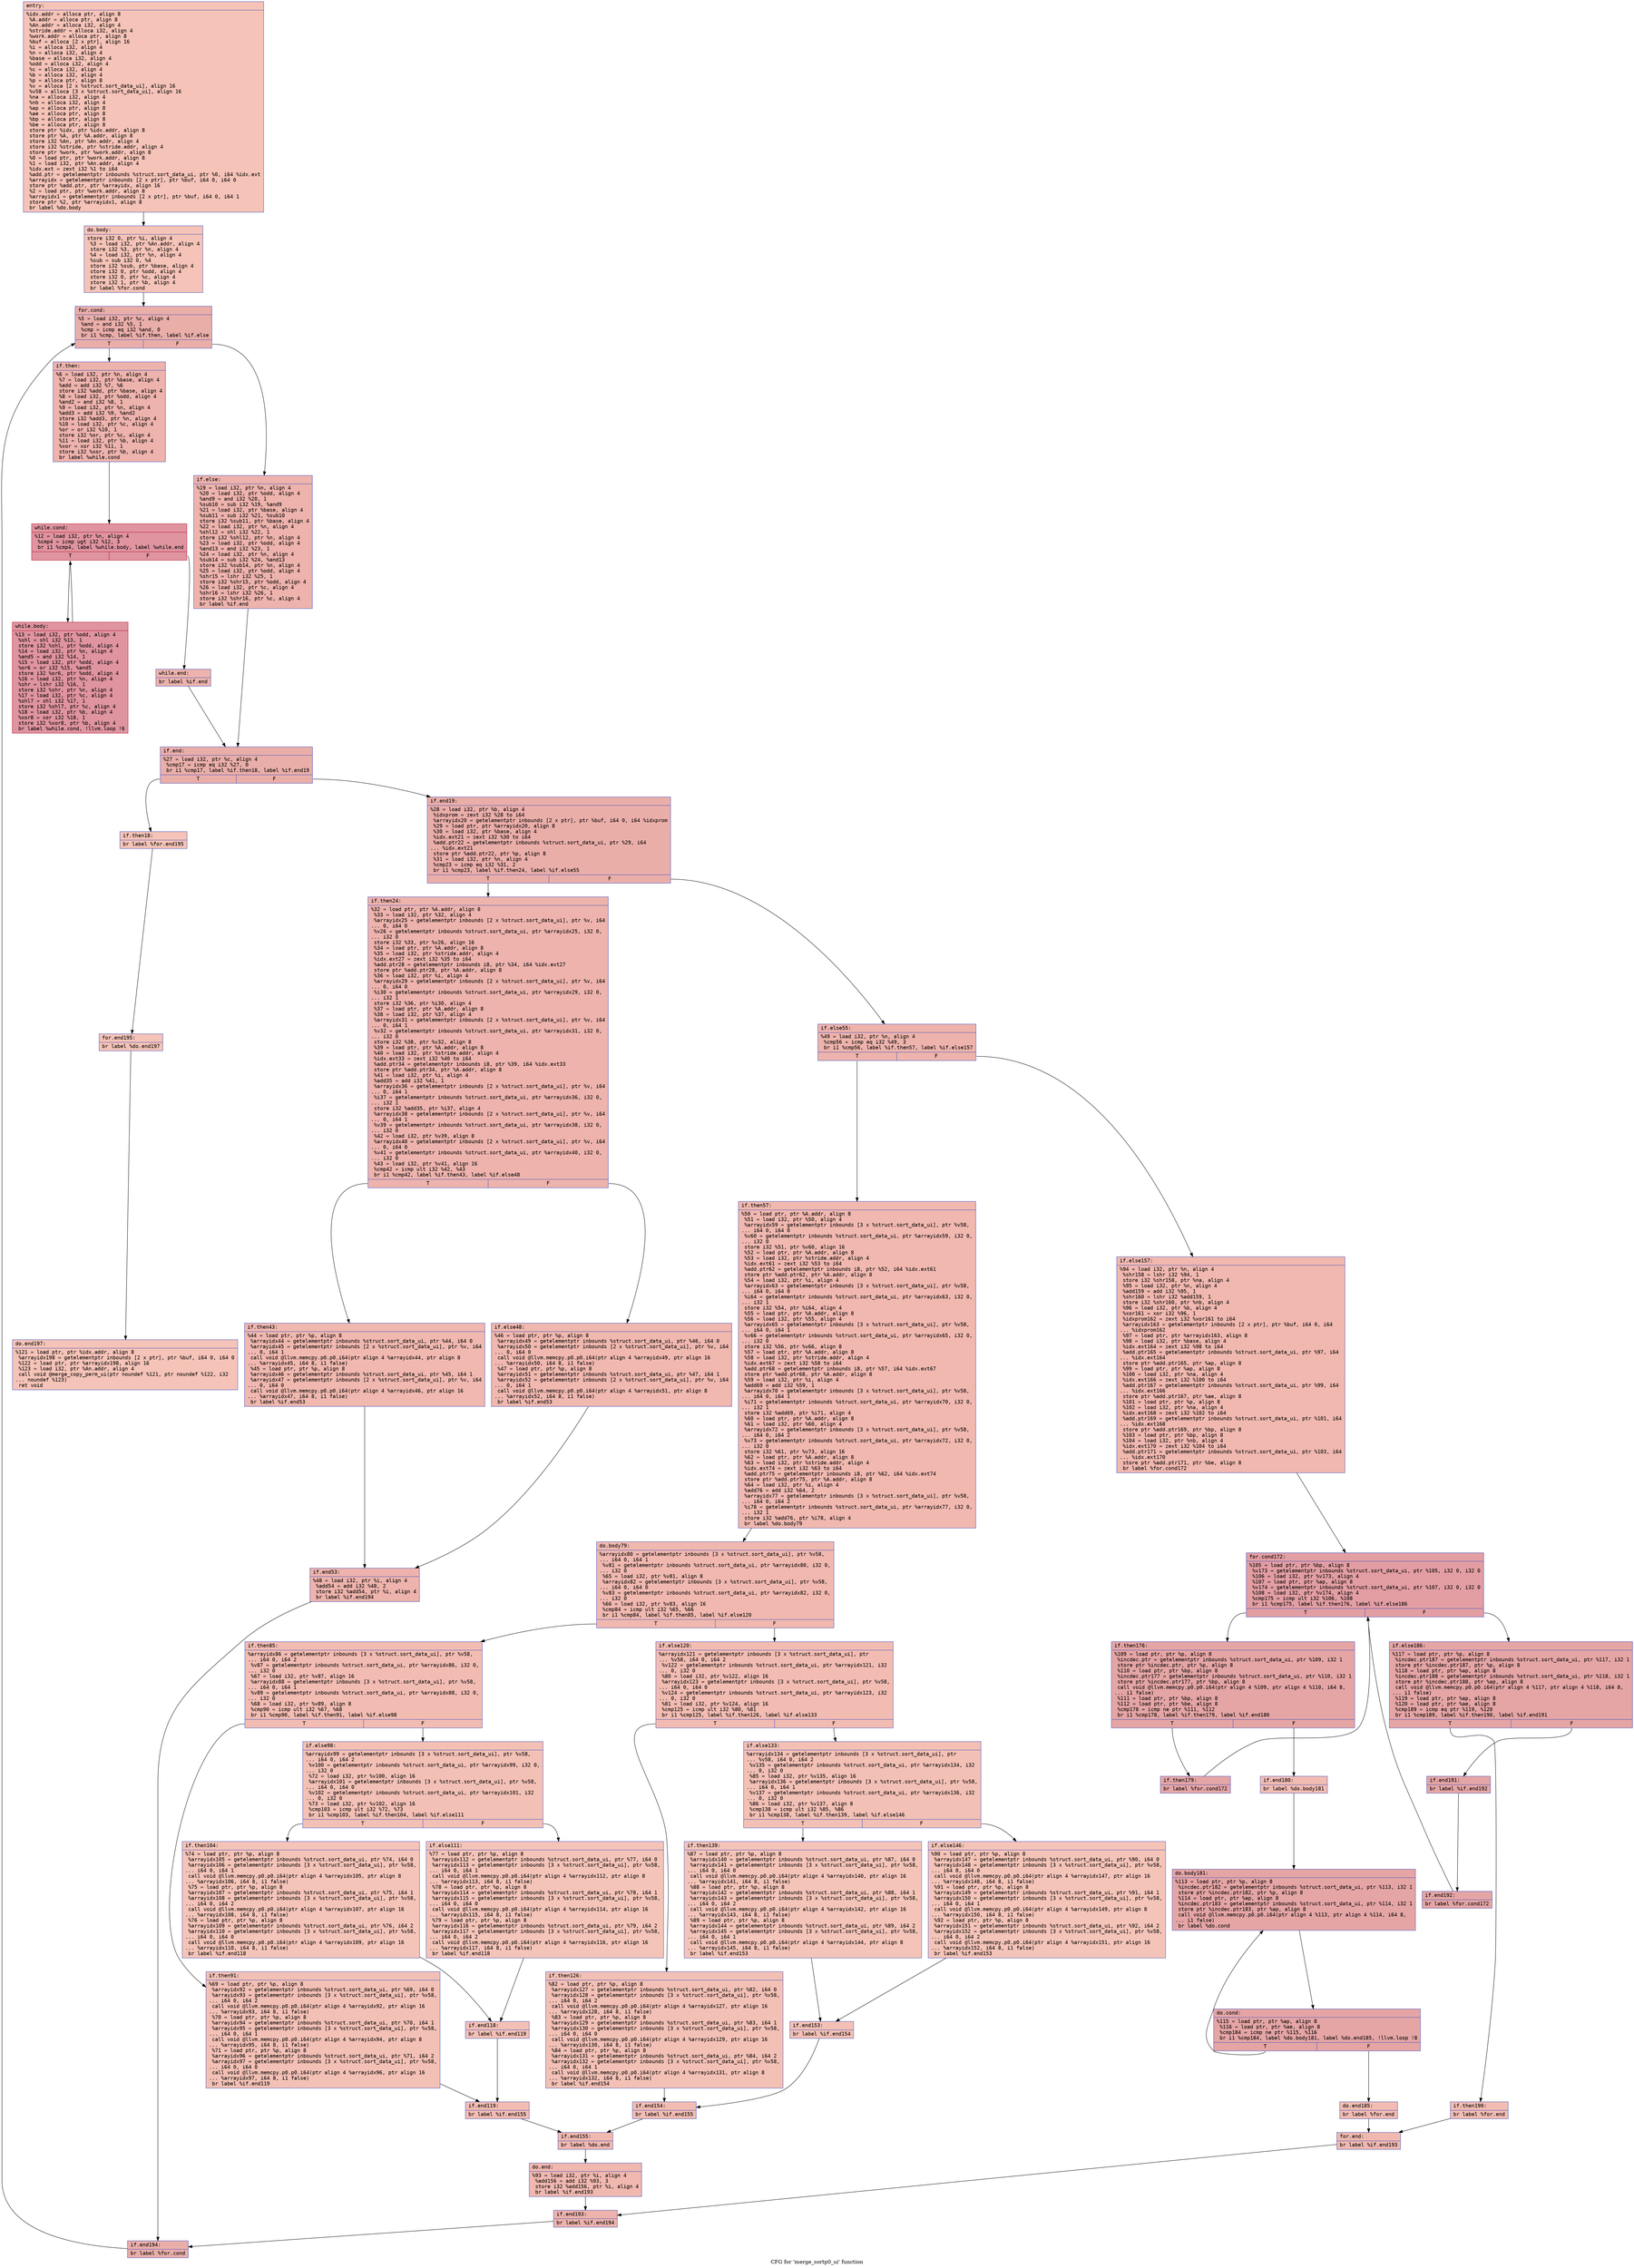 digraph "CFG for 'merge_sortp0_ui' function" {
	label="CFG for 'merge_sortp0_ui' function";

	Node0x5564aadcb180 [shape=record,color="#3d50c3ff", style=filled, fillcolor="#e8765c70" fontname="Courier",label="{entry:\l|  %idx.addr = alloca ptr, align 8\l  %A.addr = alloca ptr, align 8\l  %An.addr = alloca i32, align 4\l  %stride.addr = alloca i32, align 4\l  %work.addr = alloca ptr, align 8\l  %buf = alloca [2 x ptr], align 16\l  %i = alloca i32, align 4\l  %n = alloca i32, align 4\l  %base = alloca i32, align 4\l  %odd = alloca i32, align 4\l  %c = alloca i32, align 4\l  %b = alloca i32, align 4\l  %p = alloca ptr, align 8\l  %v = alloca [2 x %struct.sort_data_ui], align 16\l  %v58 = alloca [3 x %struct.sort_data_ui], align 16\l  %na = alloca i32, align 4\l  %nb = alloca i32, align 4\l  %ap = alloca ptr, align 8\l  %ae = alloca ptr, align 8\l  %bp = alloca ptr, align 8\l  %be = alloca ptr, align 8\l  store ptr %idx, ptr %idx.addr, align 8\l  store ptr %A, ptr %A.addr, align 8\l  store i32 %An, ptr %An.addr, align 4\l  store i32 %stride, ptr %stride.addr, align 4\l  store ptr %work, ptr %work.addr, align 8\l  %0 = load ptr, ptr %work.addr, align 8\l  %1 = load i32, ptr %An.addr, align 4\l  %idx.ext = zext i32 %1 to i64\l  %add.ptr = getelementptr inbounds %struct.sort_data_ui, ptr %0, i64 %idx.ext\l  %arrayidx = getelementptr inbounds [2 x ptr], ptr %buf, i64 0, i64 0\l  store ptr %add.ptr, ptr %arrayidx, align 16\l  %2 = load ptr, ptr %work.addr, align 8\l  %arrayidx1 = getelementptr inbounds [2 x ptr], ptr %buf, i64 0, i64 1\l  store ptr %2, ptr %arrayidx1, align 8\l  br label %do.body\l}"];
	Node0x5564aadcb180 -> Node0x5564aadac190[tooltip="entry -> do.body\nProbability 100.00%" ];
	Node0x5564aadac190 [shape=record,color="#3d50c3ff", style=filled, fillcolor="#e8765c70" fontname="Courier",label="{do.body:\l|  store i32 0, ptr %i, align 4\l  %3 = load i32, ptr %An.addr, align 4\l  store i32 %3, ptr %n, align 4\l  %4 = load i32, ptr %n, align 4\l  %sub = sub i32 0, %4\l  store i32 %sub, ptr %base, align 4\l  store i32 0, ptr %odd, align 4\l  store i32 0, ptr %c, align 4\l  store i32 1, ptr %b, align 4\l  br label %for.cond\l}"];
	Node0x5564aadac190 -> Node0x5564aadac7e0[tooltip="do.body -> for.cond\nProbability 100.00%" ];
	Node0x5564aadac7e0 [shape=record,color="#3d50c3ff", style=filled, fillcolor="#d0473d70" fontname="Courier",label="{for.cond:\l|  %5 = load i32, ptr %c, align 4\l  %and = and i32 %5, 1\l  %cmp = icmp eq i32 %and, 0\l  br i1 %cmp, label %if.then, label %if.else\l|{<s0>T|<s1>F}}"];
	Node0x5564aadac7e0:s0 -> Node0x5564aadacab0[tooltip="for.cond -> if.then\nProbability 50.00%" ];
	Node0x5564aadac7e0:s1 -> Node0x5564aadacb20[tooltip="for.cond -> if.else\nProbability 50.00%" ];
	Node0x5564aadacab0 [shape=record,color="#3d50c3ff", style=filled, fillcolor="#d6524470" fontname="Courier",label="{if.then:\l|  %6 = load i32, ptr %n, align 4\l  %7 = load i32, ptr %base, align 4\l  %add = add i32 %7, %6\l  store i32 %add, ptr %base, align 4\l  %8 = load i32, ptr %odd, align 4\l  %and2 = and i32 %8, 1\l  %9 = load i32, ptr %n, align 4\l  %add3 = add i32 %9, %and2\l  store i32 %add3, ptr %n, align 4\l  %10 = load i32, ptr %c, align 4\l  %or = or i32 %10, 1\l  store i32 %or, ptr %c, align 4\l  %11 = load i32, ptr %b, align 4\l  %xor = xor i32 %11, 1\l  store i32 %xor, ptr %b, align 4\l  br label %while.cond\l}"];
	Node0x5564aadacab0 -> Node0x5564aadad530[tooltip="if.then -> while.cond\nProbability 100.00%" ];
	Node0x5564aadad530 [shape=record,color="#b70d28ff", style=filled, fillcolor="#b70d2870" fontname="Courier",label="{while.cond:\l|  %12 = load i32, ptr %n, align 4\l  %cmp4 = icmp ugt i32 %12, 3\l  br i1 %cmp4, label %while.body, label %while.end\l|{<s0>T|<s1>F}}"];
	Node0x5564aadad530:s0 -> Node0x5564aadad750[tooltip="while.cond -> while.body\nProbability 96.88%" ];
	Node0x5564aadad530:s1 -> Node0x5564aadad7d0[tooltip="while.cond -> while.end\nProbability 3.12%" ];
	Node0x5564aadad750 [shape=record,color="#b70d28ff", style=filled, fillcolor="#b70d2870" fontname="Courier",label="{while.body:\l|  %13 = load i32, ptr %odd, align 4\l  %shl = shl i32 %13, 1\l  store i32 %shl, ptr %odd, align 4\l  %14 = load i32, ptr %n, align 4\l  %and5 = and i32 %14, 1\l  %15 = load i32, ptr %odd, align 4\l  %or6 = or i32 %15, %and5\l  store i32 %or6, ptr %odd, align 4\l  %16 = load i32, ptr %n, align 4\l  %shr = lshr i32 %16, 1\l  store i32 %shr, ptr %n, align 4\l  %17 = load i32, ptr %c, align 4\l  %shl7 = shl i32 %17, 1\l  store i32 %shl7, ptr %c, align 4\l  %18 = load i32, ptr %b, align 4\l  %xor8 = xor i32 %18, 1\l  store i32 %xor8, ptr %b, align 4\l  br label %while.cond, !llvm.loop !6\l}"];
	Node0x5564aadad750 -> Node0x5564aadad530[tooltip="while.body -> while.cond\nProbability 100.00%" ];
	Node0x5564aadad7d0 [shape=record,color="#3d50c3ff", style=filled, fillcolor="#d6524470" fontname="Courier",label="{while.end:\l|  br label %if.end\l}"];
	Node0x5564aadad7d0 -> Node0x5564aadaeb20[tooltip="while.end -> if.end\nProbability 100.00%" ];
	Node0x5564aadacb20 [shape=record,color="#3d50c3ff", style=filled, fillcolor="#d6524470" fontname="Courier",label="{if.else:\l|  %19 = load i32, ptr %n, align 4\l  %20 = load i32, ptr %odd, align 4\l  %and9 = and i32 %20, 1\l  %sub10 = sub i32 %19, %and9\l  %21 = load i32, ptr %base, align 4\l  %sub11 = sub i32 %21, %sub10\l  store i32 %sub11, ptr %base, align 4\l  %22 = load i32, ptr %n, align 4\l  %shl12 = shl i32 %22, 1\l  store i32 %shl12, ptr %n, align 4\l  %23 = load i32, ptr %odd, align 4\l  %and13 = and i32 %23, 1\l  %24 = load i32, ptr %n, align 4\l  %sub14 = sub i32 %24, %and13\l  store i32 %sub14, ptr %n, align 4\l  %25 = load i32, ptr %odd, align 4\l  %shr15 = lshr i32 %25, 1\l  store i32 %shr15, ptr %odd, align 4\l  %26 = load i32, ptr %c, align 4\l  %shr16 = lshr i32 %26, 1\l  store i32 %shr16, ptr %c, align 4\l  br label %if.end\l}"];
	Node0x5564aadacb20 -> Node0x5564aadaeb20[tooltip="if.else -> if.end\nProbability 100.00%" ];
	Node0x5564aadaeb20 [shape=record,color="#3d50c3ff", style=filled, fillcolor="#d0473d70" fontname="Courier",label="{if.end:\l|  %27 = load i32, ptr %c, align 4\l  %cmp17 = icmp eq i32 %27, 0\l  br i1 %cmp17, label %if.then18, label %if.end19\l|{<s0>T|<s1>F}}"];
	Node0x5564aadaeb20:s0 -> Node0x5564aadd9ee0[tooltip="if.end -> if.then18\nProbability 3.12%" ];
	Node0x5564aadaeb20:s1 -> Node0x5564aadd9f30[tooltip="if.end -> if.end19\nProbability 96.88%" ];
	Node0x5564aadd9ee0 [shape=record,color="#3d50c3ff", style=filled, fillcolor="#e8765c70" fontname="Courier",label="{if.then18:\l|  br label %for.end195\l}"];
	Node0x5564aadd9ee0 -> Node0x5564aadda060[tooltip="if.then18 -> for.end195\nProbability 100.00%" ];
	Node0x5564aadd9f30 [shape=record,color="#3d50c3ff", style=filled, fillcolor="#d0473d70" fontname="Courier",label="{if.end19:\l|  %28 = load i32, ptr %b, align 4\l  %idxprom = zext i32 %28 to i64\l  %arrayidx20 = getelementptr inbounds [2 x ptr], ptr %buf, i64 0, i64 %idxprom\l  %29 = load ptr, ptr %arrayidx20, align 8\l  %30 = load i32, ptr %base, align 4\l  %idx.ext21 = zext i32 %30 to i64\l  %add.ptr22 = getelementptr inbounds %struct.sort_data_ui, ptr %29, i64\l... %idx.ext21\l  store ptr %add.ptr22, ptr %p, align 8\l  %31 = load i32, ptr %n, align 4\l  %cmp23 = icmp eq i32 %31, 2\l  br i1 %cmp23, label %if.then24, label %if.else55\l|{<s0>T|<s1>F}}"];
	Node0x5564aadd9f30:s0 -> Node0x5564aadda790[tooltip="if.end19 -> if.then24\nProbability 50.00%" ];
	Node0x5564aadd9f30:s1 -> Node0x5564aadda810[tooltip="if.end19 -> if.else55\nProbability 50.00%" ];
	Node0x5564aadda790 [shape=record,color="#3d50c3ff", style=filled, fillcolor="#d6524470" fontname="Courier",label="{if.then24:\l|  %32 = load ptr, ptr %A.addr, align 8\l  %33 = load i32, ptr %32, align 4\l  %arrayidx25 = getelementptr inbounds [2 x %struct.sort_data_ui], ptr %v, i64\l... 0, i64 0\l  %v26 = getelementptr inbounds %struct.sort_data_ui, ptr %arrayidx25, i32 0,\l... i32 0\l  store i32 %33, ptr %v26, align 16\l  %34 = load ptr, ptr %A.addr, align 8\l  %35 = load i32, ptr %stride.addr, align 4\l  %idx.ext27 = zext i32 %35 to i64\l  %add.ptr28 = getelementptr inbounds i8, ptr %34, i64 %idx.ext27\l  store ptr %add.ptr28, ptr %A.addr, align 8\l  %36 = load i32, ptr %i, align 4\l  %arrayidx29 = getelementptr inbounds [2 x %struct.sort_data_ui], ptr %v, i64\l... 0, i64 0\l  %i30 = getelementptr inbounds %struct.sort_data_ui, ptr %arrayidx29, i32 0,\l... i32 1\l  store i32 %36, ptr %i30, align 4\l  %37 = load ptr, ptr %A.addr, align 8\l  %38 = load i32, ptr %37, align 4\l  %arrayidx31 = getelementptr inbounds [2 x %struct.sort_data_ui], ptr %v, i64\l... 0, i64 1\l  %v32 = getelementptr inbounds %struct.sort_data_ui, ptr %arrayidx31, i32 0,\l... i32 0\l  store i32 %38, ptr %v32, align 8\l  %39 = load ptr, ptr %A.addr, align 8\l  %40 = load i32, ptr %stride.addr, align 4\l  %idx.ext33 = zext i32 %40 to i64\l  %add.ptr34 = getelementptr inbounds i8, ptr %39, i64 %idx.ext33\l  store ptr %add.ptr34, ptr %A.addr, align 8\l  %41 = load i32, ptr %i, align 4\l  %add35 = add i32 %41, 1\l  %arrayidx36 = getelementptr inbounds [2 x %struct.sort_data_ui], ptr %v, i64\l... 0, i64 1\l  %i37 = getelementptr inbounds %struct.sort_data_ui, ptr %arrayidx36, i32 0,\l... i32 1\l  store i32 %add35, ptr %i37, align 4\l  %arrayidx38 = getelementptr inbounds [2 x %struct.sort_data_ui], ptr %v, i64\l... 0, i64 1\l  %v39 = getelementptr inbounds %struct.sort_data_ui, ptr %arrayidx38, i32 0,\l... i32 0\l  %42 = load i32, ptr %v39, align 8\l  %arrayidx40 = getelementptr inbounds [2 x %struct.sort_data_ui], ptr %v, i64\l... 0, i64 0\l  %v41 = getelementptr inbounds %struct.sort_data_ui, ptr %arrayidx40, i32 0,\l... i32 0\l  %43 = load i32, ptr %v41, align 16\l  %cmp42 = icmp ult i32 %42, %43\l  br i1 %cmp42, label %if.then43, label %if.else48\l|{<s0>T|<s1>F}}"];
	Node0x5564aadda790:s0 -> Node0x5564aaddc220[tooltip="if.then24 -> if.then43\nProbability 50.00%" ];
	Node0x5564aadda790:s1 -> Node0x5564aaddc2a0[tooltip="if.then24 -> if.else48\nProbability 50.00%" ];
	Node0x5564aaddc220 [shape=record,color="#3d50c3ff", style=filled, fillcolor="#dc5d4a70" fontname="Courier",label="{if.then43:\l|  %44 = load ptr, ptr %p, align 8\l  %arrayidx44 = getelementptr inbounds %struct.sort_data_ui, ptr %44, i64 0\l  %arrayidx45 = getelementptr inbounds [2 x %struct.sort_data_ui], ptr %v, i64\l... 0, i64 1\l  call void @llvm.memcpy.p0.p0.i64(ptr align 4 %arrayidx44, ptr align 8\l... %arrayidx45, i64 8, i1 false)\l  %45 = load ptr, ptr %p, align 8\l  %arrayidx46 = getelementptr inbounds %struct.sort_data_ui, ptr %45, i64 1\l  %arrayidx47 = getelementptr inbounds [2 x %struct.sort_data_ui], ptr %v, i64\l... 0, i64 0\l  call void @llvm.memcpy.p0.p0.i64(ptr align 4 %arrayidx46, ptr align 16\l... %arrayidx47, i64 8, i1 false)\l  br label %if.end53\l}"];
	Node0x5564aaddc220 -> Node0x5564aadaddb0[tooltip="if.then43 -> if.end53\nProbability 100.00%" ];
	Node0x5564aaddc2a0 [shape=record,color="#3d50c3ff", style=filled, fillcolor="#dc5d4a70" fontname="Courier",label="{if.else48:\l|  %46 = load ptr, ptr %p, align 8\l  %arrayidx49 = getelementptr inbounds %struct.sort_data_ui, ptr %46, i64 0\l  %arrayidx50 = getelementptr inbounds [2 x %struct.sort_data_ui], ptr %v, i64\l... 0, i64 0\l  call void @llvm.memcpy.p0.p0.i64(ptr align 4 %arrayidx49, ptr align 16\l... %arrayidx50, i64 8, i1 false)\l  %47 = load ptr, ptr %p, align 8\l  %arrayidx51 = getelementptr inbounds %struct.sort_data_ui, ptr %47, i64 1\l  %arrayidx52 = getelementptr inbounds [2 x %struct.sort_data_ui], ptr %v, i64\l... 0, i64 1\l  call void @llvm.memcpy.p0.p0.i64(ptr align 4 %arrayidx51, ptr align 8\l... %arrayidx52, i64 8, i1 false)\l  br label %if.end53\l}"];
	Node0x5564aaddc2a0 -> Node0x5564aadaddb0[tooltip="if.else48 -> if.end53\nProbability 100.00%" ];
	Node0x5564aadaddb0 [shape=record,color="#3d50c3ff", style=filled, fillcolor="#d6524470" fontname="Courier",label="{if.end53:\l|  %48 = load i32, ptr %i, align 4\l  %add54 = add i32 %48, 2\l  store i32 %add54, ptr %i, align 4\l  br label %if.end194\l}"];
	Node0x5564aadaddb0 -> Node0x5564aadde3e0[tooltip="if.end53 -> if.end194\nProbability 100.00%" ];
	Node0x5564aadda810 [shape=record,color="#3d50c3ff", style=filled, fillcolor="#d6524470" fontname="Courier",label="{if.else55:\l|  %49 = load i32, ptr %n, align 4\l  %cmp56 = icmp eq i32 %49, 3\l  br i1 %cmp56, label %if.then57, label %if.else157\l|{<s0>T|<s1>F}}"];
	Node0x5564aadda810:s0 -> Node0x5564aadde5b0[tooltip="if.else55 -> if.then57\nProbability 50.00%" ];
	Node0x5564aadda810:s1 -> Node0x5564aadde630[tooltip="if.else55 -> if.else157\nProbability 50.00%" ];
	Node0x5564aadde5b0 [shape=record,color="#3d50c3ff", style=filled, fillcolor="#dc5d4a70" fontname="Courier",label="{if.then57:\l|  %50 = load ptr, ptr %A.addr, align 8\l  %51 = load i32, ptr %50, align 4\l  %arrayidx59 = getelementptr inbounds [3 x %struct.sort_data_ui], ptr %v58,\l... i64 0, i64 0\l  %v60 = getelementptr inbounds %struct.sort_data_ui, ptr %arrayidx59, i32 0,\l... i32 0\l  store i32 %51, ptr %v60, align 16\l  %52 = load ptr, ptr %A.addr, align 8\l  %53 = load i32, ptr %stride.addr, align 4\l  %idx.ext61 = zext i32 %53 to i64\l  %add.ptr62 = getelementptr inbounds i8, ptr %52, i64 %idx.ext61\l  store ptr %add.ptr62, ptr %A.addr, align 8\l  %54 = load i32, ptr %i, align 4\l  %arrayidx63 = getelementptr inbounds [3 x %struct.sort_data_ui], ptr %v58,\l... i64 0, i64 0\l  %i64 = getelementptr inbounds %struct.sort_data_ui, ptr %arrayidx63, i32 0,\l... i32 1\l  store i32 %54, ptr %i64, align 4\l  %55 = load ptr, ptr %A.addr, align 8\l  %56 = load i32, ptr %55, align 4\l  %arrayidx65 = getelementptr inbounds [3 x %struct.sort_data_ui], ptr %v58,\l... i64 0, i64 1\l  %v66 = getelementptr inbounds %struct.sort_data_ui, ptr %arrayidx65, i32 0,\l... i32 0\l  store i32 %56, ptr %v66, align 8\l  %57 = load ptr, ptr %A.addr, align 8\l  %58 = load i32, ptr %stride.addr, align 4\l  %idx.ext67 = zext i32 %58 to i64\l  %add.ptr68 = getelementptr inbounds i8, ptr %57, i64 %idx.ext67\l  store ptr %add.ptr68, ptr %A.addr, align 8\l  %59 = load i32, ptr %i, align 4\l  %add69 = add i32 %59, 1\l  %arrayidx70 = getelementptr inbounds [3 x %struct.sort_data_ui], ptr %v58,\l... i64 0, i64 1\l  %i71 = getelementptr inbounds %struct.sort_data_ui, ptr %arrayidx70, i32 0,\l... i32 1\l  store i32 %add69, ptr %i71, align 4\l  %60 = load ptr, ptr %A.addr, align 8\l  %61 = load i32, ptr %60, align 4\l  %arrayidx72 = getelementptr inbounds [3 x %struct.sort_data_ui], ptr %v58,\l... i64 0, i64 2\l  %v73 = getelementptr inbounds %struct.sort_data_ui, ptr %arrayidx72, i32 0,\l... i32 0\l  store i32 %61, ptr %v73, align 16\l  %62 = load ptr, ptr %A.addr, align 8\l  %63 = load i32, ptr %stride.addr, align 4\l  %idx.ext74 = zext i32 %63 to i64\l  %add.ptr75 = getelementptr inbounds i8, ptr %62, i64 %idx.ext74\l  store ptr %add.ptr75, ptr %A.addr, align 8\l  %64 = load i32, ptr %i, align 4\l  %add76 = add i32 %64, 2\l  %arrayidx77 = getelementptr inbounds [3 x %struct.sort_data_ui], ptr %v58,\l... i64 0, i64 2\l  %i78 = getelementptr inbounds %struct.sort_data_ui, ptr %arrayidx77, i32 0,\l... i32 1\l  store i32 %add76, ptr %i78, align 4\l  br label %do.body79\l}"];
	Node0x5564aadde5b0 -> Node0x5564aade0510[tooltip="if.then57 -> do.body79\nProbability 100.00%" ];
	Node0x5564aade0510 [shape=record,color="#3d50c3ff", style=filled, fillcolor="#dc5d4a70" fontname="Courier",label="{do.body79:\l|  %arrayidx80 = getelementptr inbounds [3 x %struct.sort_data_ui], ptr %v58,\l... i64 0, i64 1\l  %v81 = getelementptr inbounds %struct.sort_data_ui, ptr %arrayidx80, i32 0,\l... i32 0\l  %65 = load i32, ptr %v81, align 8\l  %arrayidx82 = getelementptr inbounds [3 x %struct.sort_data_ui], ptr %v58,\l... i64 0, i64 0\l  %v83 = getelementptr inbounds %struct.sort_data_ui, ptr %arrayidx82, i32 0,\l... i32 0\l  %66 = load i32, ptr %v83, align 16\l  %cmp84 = icmp ult i32 %65, %66\l  br i1 %cmp84, label %if.then85, label %if.else120\l|{<s0>T|<s1>F}}"];
	Node0x5564aade0510:s0 -> Node0x5564aade0b50[tooltip="do.body79 -> if.then85\nProbability 50.00%" ];
	Node0x5564aade0510:s1 -> Node0x5564aade0bd0[tooltip="do.body79 -> if.else120\nProbability 50.00%" ];
	Node0x5564aade0b50 [shape=record,color="#3d50c3ff", style=filled, fillcolor="#e1675170" fontname="Courier",label="{if.then85:\l|  %arrayidx86 = getelementptr inbounds [3 x %struct.sort_data_ui], ptr %v58,\l... i64 0, i64 2\l  %v87 = getelementptr inbounds %struct.sort_data_ui, ptr %arrayidx86, i32 0,\l... i32 0\l  %67 = load i32, ptr %v87, align 16\l  %arrayidx88 = getelementptr inbounds [3 x %struct.sort_data_ui], ptr %v58,\l... i64 0, i64 1\l  %v89 = getelementptr inbounds %struct.sort_data_ui, ptr %arrayidx88, i32 0,\l... i32 0\l  %68 = load i32, ptr %v89, align 8\l  %cmp90 = icmp ult i32 %67, %68\l  br i1 %cmp90, label %if.then91, label %if.else98\l|{<s0>T|<s1>F}}"];
	Node0x5564aade0b50:s0 -> Node0x5564aade1250[tooltip="if.then85 -> if.then91\nProbability 50.00%" ];
	Node0x5564aade0b50:s1 -> Node0x5564aade12d0[tooltip="if.then85 -> if.else98\nProbability 50.00%" ];
	Node0x5564aade1250 [shape=record,color="#3d50c3ff", style=filled, fillcolor="#e5705870" fontname="Courier",label="{if.then91:\l|  %69 = load ptr, ptr %p, align 8\l  %arrayidx92 = getelementptr inbounds %struct.sort_data_ui, ptr %69, i64 0\l  %arrayidx93 = getelementptr inbounds [3 x %struct.sort_data_ui], ptr %v58,\l... i64 0, i64 2\l  call void @llvm.memcpy.p0.p0.i64(ptr align 4 %arrayidx92, ptr align 16\l... %arrayidx93, i64 8, i1 false)\l  %70 = load ptr, ptr %p, align 8\l  %arrayidx94 = getelementptr inbounds %struct.sort_data_ui, ptr %70, i64 1\l  %arrayidx95 = getelementptr inbounds [3 x %struct.sort_data_ui], ptr %v58,\l... i64 0, i64 1\l  call void @llvm.memcpy.p0.p0.i64(ptr align 4 %arrayidx94, ptr align 8\l... %arrayidx95, i64 8, i1 false)\l  %71 = load ptr, ptr %p, align 8\l  %arrayidx96 = getelementptr inbounds %struct.sort_data_ui, ptr %71, i64 2\l  %arrayidx97 = getelementptr inbounds [3 x %struct.sort_data_ui], ptr %v58,\l... i64 0, i64 0\l  call void @llvm.memcpy.p0.p0.i64(ptr align 4 %arrayidx96, ptr align 16\l... %arrayidx97, i64 8, i1 false)\l  br label %if.end119\l}"];
	Node0x5564aade1250 -> Node0x5564aade1f50[tooltip="if.then91 -> if.end119\nProbability 100.00%" ];
	Node0x5564aade12d0 [shape=record,color="#3d50c3ff", style=filled, fillcolor="#e5705870" fontname="Courier",label="{if.else98:\l|  %arrayidx99 = getelementptr inbounds [3 x %struct.sort_data_ui], ptr %v58,\l... i64 0, i64 2\l  %v100 = getelementptr inbounds %struct.sort_data_ui, ptr %arrayidx99, i32 0,\l... i32 0\l  %72 = load i32, ptr %v100, align 16\l  %arrayidx101 = getelementptr inbounds [3 x %struct.sort_data_ui], ptr %v58,\l... i64 0, i64 0\l  %v102 = getelementptr inbounds %struct.sort_data_ui, ptr %arrayidx101, i32\l... 0, i32 0\l  %73 = load i32, ptr %v102, align 16\l  %cmp103 = icmp ult i32 %72, %73\l  br i1 %cmp103, label %if.then104, label %if.else111\l|{<s0>T|<s1>F}}"];
	Node0x5564aade12d0:s0 -> Node0x5564aade24f0[tooltip="if.else98 -> if.then104\nProbability 50.00%" ];
	Node0x5564aade12d0:s1 -> Node0x5564aade2570[tooltip="if.else98 -> if.else111\nProbability 50.00%" ];
	Node0x5564aade24f0 [shape=record,color="#3d50c3ff", style=filled, fillcolor="#e97a5f70" fontname="Courier",label="{if.then104:\l|  %74 = load ptr, ptr %p, align 8\l  %arrayidx105 = getelementptr inbounds %struct.sort_data_ui, ptr %74, i64 0\l  %arrayidx106 = getelementptr inbounds [3 x %struct.sort_data_ui], ptr %v58,\l... i64 0, i64 1\l  call void @llvm.memcpy.p0.p0.i64(ptr align 4 %arrayidx105, ptr align 8\l... %arrayidx106, i64 8, i1 false)\l  %75 = load ptr, ptr %p, align 8\l  %arrayidx107 = getelementptr inbounds %struct.sort_data_ui, ptr %75, i64 1\l  %arrayidx108 = getelementptr inbounds [3 x %struct.sort_data_ui], ptr %v58,\l... i64 0, i64 2\l  call void @llvm.memcpy.p0.p0.i64(ptr align 4 %arrayidx107, ptr align 16\l... %arrayidx108, i64 8, i1 false)\l  %76 = load ptr, ptr %p, align 8\l  %arrayidx109 = getelementptr inbounds %struct.sort_data_ui, ptr %76, i64 2\l  %arrayidx110 = getelementptr inbounds [3 x %struct.sort_data_ui], ptr %v58,\l... i64 0, i64 0\l  call void @llvm.memcpy.p0.p0.i64(ptr align 4 %arrayidx109, ptr align 16\l... %arrayidx110, i64 8, i1 false)\l  br label %if.end118\l}"];
	Node0x5564aade24f0 -> Node0x5564aade31f0[tooltip="if.then104 -> if.end118\nProbability 100.00%" ];
	Node0x5564aade2570 [shape=record,color="#3d50c3ff", style=filled, fillcolor="#e97a5f70" fontname="Courier",label="{if.else111:\l|  %77 = load ptr, ptr %p, align 8\l  %arrayidx112 = getelementptr inbounds %struct.sort_data_ui, ptr %77, i64 0\l  %arrayidx113 = getelementptr inbounds [3 x %struct.sort_data_ui], ptr %v58,\l... i64 0, i64 1\l  call void @llvm.memcpy.p0.p0.i64(ptr align 4 %arrayidx112, ptr align 8\l... %arrayidx113, i64 8, i1 false)\l  %78 = load ptr, ptr %p, align 8\l  %arrayidx114 = getelementptr inbounds %struct.sort_data_ui, ptr %78, i64 1\l  %arrayidx115 = getelementptr inbounds [3 x %struct.sort_data_ui], ptr %v58,\l... i64 0, i64 0\l  call void @llvm.memcpy.p0.p0.i64(ptr align 4 %arrayidx114, ptr align 16\l... %arrayidx115, i64 8, i1 false)\l  %79 = load ptr, ptr %p, align 8\l  %arrayidx116 = getelementptr inbounds %struct.sort_data_ui, ptr %79, i64 2\l  %arrayidx117 = getelementptr inbounds [3 x %struct.sort_data_ui], ptr %v58,\l... i64 0, i64 2\l  call void @llvm.memcpy.p0.p0.i64(ptr align 4 %arrayidx116, ptr align 16\l... %arrayidx117, i64 8, i1 false)\l  br label %if.end118\l}"];
	Node0x5564aade2570 -> Node0x5564aade31f0[tooltip="if.else111 -> if.end118\nProbability 100.00%" ];
	Node0x5564aade31f0 [shape=record,color="#3d50c3ff", style=filled, fillcolor="#e5705870" fontname="Courier",label="{if.end118:\l|  br label %if.end119\l}"];
	Node0x5564aade31f0 -> Node0x5564aade1f50[tooltip="if.end118 -> if.end119\nProbability 100.00%" ];
	Node0x5564aade1f50 [shape=record,color="#3d50c3ff", style=filled, fillcolor="#e1675170" fontname="Courier",label="{if.end119:\l|  br label %if.end155\l}"];
	Node0x5564aade1f50 -> Node0x5564aade3e70[tooltip="if.end119 -> if.end155\nProbability 100.00%" ];
	Node0x5564aade0bd0 [shape=record,color="#3d50c3ff", style=filled, fillcolor="#e1675170" fontname="Courier",label="{if.else120:\l|  %arrayidx121 = getelementptr inbounds [3 x %struct.sort_data_ui], ptr\l... %v58, i64 0, i64 2\l  %v122 = getelementptr inbounds %struct.sort_data_ui, ptr %arrayidx121, i32\l... 0, i32 0\l  %80 = load i32, ptr %v122, align 16\l  %arrayidx123 = getelementptr inbounds [3 x %struct.sort_data_ui], ptr %v58,\l... i64 0, i64 0\l  %v124 = getelementptr inbounds %struct.sort_data_ui, ptr %arrayidx123, i32\l... 0, i32 0\l  %81 = load i32, ptr %v124, align 16\l  %cmp125 = icmp ult i32 %80, %81\l  br i1 %cmp125, label %if.then126, label %if.else133\l|{<s0>T|<s1>F}}"];
	Node0x5564aade0bd0:s0 -> Node0x5564aade4410[tooltip="if.else120 -> if.then126\nProbability 50.00%" ];
	Node0x5564aade0bd0:s1 -> Node0x5564aade4490[tooltip="if.else120 -> if.else133\nProbability 50.00%" ];
	Node0x5564aade4410 [shape=record,color="#3d50c3ff", style=filled, fillcolor="#e5705870" fontname="Courier",label="{if.then126:\l|  %82 = load ptr, ptr %p, align 8\l  %arrayidx127 = getelementptr inbounds %struct.sort_data_ui, ptr %82, i64 0\l  %arrayidx128 = getelementptr inbounds [3 x %struct.sort_data_ui], ptr %v58,\l... i64 0, i64 2\l  call void @llvm.memcpy.p0.p0.i64(ptr align 4 %arrayidx127, ptr align 16\l... %arrayidx128, i64 8, i1 false)\l  %83 = load ptr, ptr %p, align 8\l  %arrayidx129 = getelementptr inbounds %struct.sort_data_ui, ptr %83, i64 1\l  %arrayidx130 = getelementptr inbounds [3 x %struct.sort_data_ui], ptr %v58,\l... i64 0, i64 0\l  call void @llvm.memcpy.p0.p0.i64(ptr align 4 %arrayidx129, ptr align 16\l... %arrayidx130, i64 8, i1 false)\l  %84 = load ptr, ptr %p, align 8\l  %arrayidx131 = getelementptr inbounds %struct.sort_data_ui, ptr %84, i64 2\l  %arrayidx132 = getelementptr inbounds [3 x %struct.sort_data_ui], ptr %v58,\l... i64 0, i64 1\l  call void @llvm.memcpy.p0.p0.i64(ptr align 4 %arrayidx131, ptr align 8\l... %arrayidx132, i64 8, i1 false)\l  br label %if.end154\l}"];
	Node0x5564aade4410 -> Node0x5564aade5110[tooltip="if.then126 -> if.end154\nProbability 100.00%" ];
	Node0x5564aade4490 [shape=record,color="#3d50c3ff", style=filled, fillcolor="#e5705870" fontname="Courier",label="{if.else133:\l|  %arrayidx134 = getelementptr inbounds [3 x %struct.sort_data_ui], ptr\l... %v58, i64 0, i64 2\l  %v135 = getelementptr inbounds %struct.sort_data_ui, ptr %arrayidx134, i32\l... 0, i32 0\l  %85 = load i32, ptr %v135, align 16\l  %arrayidx136 = getelementptr inbounds [3 x %struct.sort_data_ui], ptr %v58,\l... i64 0, i64 1\l  %v137 = getelementptr inbounds %struct.sort_data_ui, ptr %arrayidx136, i32\l... 0, i32 0\l  %86 = load i32, ptr %v137, align 8\l  %cmp138 = icmp ult i32 %85, %86\l  br i1 %cmp138, label %if.then139, label %if.else146\l|{<s0>T|<s1>F}}"];
	Node0x5564aade4490:s0 -> Node0x5564aade56b0[tooltip="if.else133 -> if.then139\nProbability 50.00%" ];
	Node0x5564aade4490:s1 -> Node0x5564aade5730[tooltip="if.else133 -> if.else146\nProbability 50.00%" ];
	Node0x5564aade56b0 [shape=record,color="#3d50c3ff", style=filled, fillcolor="#e97a5f70" fontname="Courier",label="{if.then139:\l|  %87 = load ptr, ptr %p, align 8\l  %arrayidx140 = getelementptr inbounds %struct.sort_data_ui, ptr %87, i64 0\l  %arrayidx141 = getelementptr inbounds [3 x %struct.sort_data_ui], ptr %v58,\l... i64 0, i64 0\l  call void @llvm.memcpy.p0.p0.i64(ptr align 4 %arrayidx140, ptr align 16\l... %arrayidx141, i64 8, i1 false)\l  %88 = load ptr, ptr %p, align 8\l  %arrayidx142 = getelementptr inbounds %struct.sort_data_ui, ptr %88, i64 1\l  %arrayidx143 = getelementptr inbounds [3 x %struct.sort_data_ui], ptr %v58,\l... i64 0, i64 2\l  call void @llvm.memcpy.p0.p0.i64(ptr align 4 %arrayidx142, ptr align 16\l... %arrayidx143, i64 8, i1 false)\l  %89 = load ptr, ptr %p, align 8\l  %arrayidx144 = getelementptr inbounds %struct.sort_data_ui, ptr %89, i64 2\l  %arrayidx145 = getelementptr inbounds [3 x %struct.sort_data_ui], ptr %v58,\l... i64 0, i64 1\l  call void @llvm.memcpy.p0.p0.i64(ptr align 4 %arrayidx144, ptr align 8\l... %arrayidx145, i64 8, i1 false)\l  br label %if.end153\l}"];
	Node0x5564aade56b0 -> Node0x5564aaddd2f0[tooltip="if.then139 -> if.end153\nProbability 100.00%" ];
	Node0x5564aade5730 [shape=record,color="#3d50c3ff", style=filled, fillcolor="#e97a5f70" fontname="Courier",label="{if.else146:\l|  %90 = load ptr, ptr %p, align 8\l  %arrayidx147 = getelementptr inbounds %struct.sort_data_ui, ptr %90, i64 0\l  %arrayidx148 = getelementptr inbounds [3 x %struct.sort_data_ui], ptr %v58,\l... i64 0, i64 0\l  call void @llvm.memcpy.p0.p0.i64(ptr align 4 %arrayidx147, ptr align 16\l... %arrayidx148, i64 8, i1 false)\l  %91 = load ptr, ptr %p, align 8\l  %arrayidx149 = getelementptr inbounds %struct.sort_data_ui, ptr %91, i64 1\l  %arrayidx150 = getelementptr inbounds [3 x %struct.sort_data_ui], ptr %v58,\l... i64 0, i64 1\l  call void @llvm.memcpy.p0.p0.i64(ptr align 4 %arrayidx149, ptr align 8\l... %arrayidx150, i64 8, i1 false)\l  %92 = load ptr, ptr %p, align 8\l  %arrayidx151 = getelementptr inbounds %struct.sort_data_ui, ptr %92, i64 2\l  %arrayidx152 = getelementptr inbounds [3 x %struct.sort_data_ui], ptr %v58,\l... i64 0, i64 2\l  call void @llvm.memcpy.p0.p0.i64(ptr align 4 %arrayidx151, ptr align 16\l... %arrayidx152, i64 8, i1 false)\l  br label %if.end153\l}"];
	Node0x5564aade5730 -> Node0x5564aaddd2f0[tooltip="if.else146 -> if.end153\nProbability 100.00%" ];
	Node0x5564aaddd2f0 [shape=record,color="#3d50c3ff", style=filled, fillcolor="#e5705870" fontname="Courier",label="{if.end153:\l|  br label %if.end154\l}"];
	Node0x5564aaddd2f0 -> Node0x5564aade5110[tooltip="if.end153 -> if.end154\nProbability 100.00%" ];
	Node0x5564aade5110 [shape=record,color="#3d50c3ff", style=filled, fillcolor="#e1675170" fontname="Courier",label="{if.end154:\l|  br label %if.end155\l}"];
	Node0x5564aade5110 -> Node0x5564aade3e70[tooltip="if.end154 -> if.end155\nProbability 100.00%" ];
	Node0x5564aade3e70 [shape=record,color="#3d50c3ff", style=filled, fillcolor="#dc5d4a70" fontname="Courier",label="{if.end155:\l|  br label %do.end\l}"];
	Node0x5564aade3e70 -> Node0x5564aade7ce0[tooltip="if.end155 -> do.end\nProbability 100.00%" ];
	Node0x5564aade7ce0 [shape=record,color="#3d50c3ff", style=filled, fillcolor="#dc5d4a70" fontname="Courier",label="{do.end:\l|  %93 = load i32, ptr %i, align 4\l  %add156 = add i32 %93, 3\l  store i32 %add156, ptr %i, align 4\l  br label %if.end193\l}"];
	Node0x5564aade7ce0 -> Node0x5564aade7f50[tooltip="do.end -> if.end193\nProbability 100.00%" ];
	Node0x5564aadde630 [shape=record,color="#3d50c3ff", style=filled, fillcolor="#dc5d4a70" fontname="Courier",label="{if.else157:\l|  %94 = load i32, ptr %n, align 4\l  %shr158 = lshr i32 %94, 1\l  store i32 %shr158, ptr %na, align 4\l  %95 = load i32, ptr %n, align 4\l  %add159 = add i32 %95, 1\l  %shr160 = lshr i32 %add159, 1\l  store i32 %shr160, ptr %nb, align 4\l  %96 = load i32, ptr %b, align 4\l  %xor161 = xor i32 %96, 1\l  %idxprom162 = zext i32 %xor161 to i64\l  %arrayidx163 = getelementptr inbounds [2 x ptr], ptr %buf, i64 0, i64\l... %idxprom162\l  %97 = load ptr, ptr %arrayidx163, align 8\l  %98 = load i32, ptr %base, align 4\l  %idx.ext164 = zext i32 %98 to i64\l  %add.ptr165 = getelementptr inbounds %struct.sort_data_ui, ptr %97, i64\l... %idx.ext164\l  store ptr %add.ptr165, ptr %ap, align 8\l  %99 = load ptr, ptr %ap, align 8\l  %100 = load i32, ptr %na, align 4\l  %idx.ext166 = zext i32 %100 to i64\l  %add.ptr167 = getelementptr inbounds %struct.sort_data_ui, ptr %99, i64\l... %idx.ext166\l  store ptr %add.ptr167, ptr %ae, align 8\l  %101 = load ptr, ptr %p, align 8\l  %102 = load i32, ptr %na, align 4\l  %idx.ext168 = zext i32 %102 to i64\l  %add.ptr169 = getelementptr inbounds %struct.sort_data_ui, ptr %101, i64\l... %idx.ext168\l  store ptr %add.ptr169, ptr %bp, align 8\l  %103 = load ptr, ptr %bp, align 8\l  %104 = load i32, ptr %nb, align 4\l  %idx.ext170 = zext i32 %104 to i64\l  %add.ptr171 = getelementptr inbounds %struct.sort_data_ui, ptr %103, i64\l... %idx.ext170\l  store ptr %add.ptr171, ptr %be, align 8\l  br label %for.cond172\l}"];
	Node0x5564aadde630 -> Node0x5564aade9b30[tooltip="if.else157 -> for.cond172\nProbability 100.00%" ];
	Node0x5564aade9b30 [shape=record,color="#3d50c3ff", style=filled, fillcolor="#be242e70" fontname="Courier",label="{for.cond172:\l|  %105 = load ptr, ptr %bp, align 8\l  %v173 = getelementptr inbounds %struct.sort_data_ui, ptr %105, i32 0, i32 0\l  %106 = load i32, ptr %v173, align 4\l  %107 = load ptr, ptr %ap, align 8\l  %v174 = getelementptr inbounds %struct.sort_data_ui, ptr %107, i32 0, i32 0\l  %108 = load i32, ptr %v174, align 4\l  %cmp175 = icmp ult i32 %106, %108\l  br i1 %cmp175, label %if.then176, label %if.else186\l|{<s0>T|<s1>F}}"];
	Node0x5564aade9b30:s0 -> Node0x5564aadea090[tooltip="for.cond172 -> if.then176\nProbability 50.00%" ];
	Node0x5564aade9b30:s1 -> Node0x5564aadea110[tooltip="for.cond172 -> if.else186\nProbability 50.00%" ];
	Node0x5564aadea090 [shape=record,color="#3d50c3ff", style=filled, fillcolor="#c5333470" fontname="Courier",label="{if.then176:\l|  %109 = load ptr, ptr %p, align 8\l  %incdec.ptr = getelementptr inbounds %struct.sort_data_ui, ptr %109, i32 1\l  store ptr %incdec.ptr, ptr %p, align 8\l  %110 = load ptr, ptr %bp, align 8\l  %incdec.ptr177 = getelementptr inbounds %struct.sort_data_ui, ptr %110, i32 1\l  store ptr %incdec.ptr177, ptr %bp, align 8\l  call void @llvm.memcpy.p0.p0.i64(ptr align 4 %109, ptr align 4 %110, i64 8,\l... i1 false)\l  %111 = load ptr, ptr %bp, align 8\l  %112 = load ptr, ptr %be, align 8\l  %cmp178 = icmp ne ptr %111, %112\l  br i1 %cmp178, label %if.then179, label %if.end180\l|{<s0>T|<s1>F}}"];
	Node0x5564aadea090:s0 -> Node0x5564aadea9a0[tooltip="if.then176 -> if.then179\nProbability 96.88%" ];
	Node0x5564aadea090:s1 -> Node0x5564aadea9f0[tooltip="if.then176 -> if.end180\nProbability 3.12%" ];
	Node0x5564aadea9a0 [shape=record,color="#3d50c3ff", style=filled, fillcolor="#c5333470" fontname="Courier",label="{if.then179:\l|  br label %for.cond172\l}"];
	Node0x5564aadea9a0 -> Node0x5564aade9b30[tooltip="if.then179 -> for.cond172\nProbability 100.00%" ];
	Node0x5564aadea9f0 [shape=record,color="#3d50c3ff", style=filled, fillcolor="#e1675170" fontname="Courier",label="{if.end180:\l|  br label %do.body181\l}"];
	Node0x5564aadea9f0 -> Node0x5564aadeab60[tooltip="if.end180 -> do.body181\nProbability 100.00%" ];
	Node0x5564aadeab60 [shape=record,color="#3d50c3ff", style=filled, fillcolor="#c5333470" fontname="Courier",label="{do.body181:\l|  %113 = load ptr, ptr %p, align 8\l  %incdec.ptr182 = getelementptr inbounds %struct.sort_data_ui, ptr %113, i32 1\l  store ptr %incdec.ptr182, ptr %p, align 8\l  %114 = load ptr, ptr %ap, align 8\l  %incdec.ptr183 = getelementptr inbounds %struct.sort_data_ui, ptr %114, i32 1\l  store ptr %incdec.ptr183, ptr %ap, align 8\l  call void @llvm.memcpy.p0.p0.i64(ptr align 4 %113, ptr align 4 %114, i64 8,\l... i1 false)\l  br label %do.cond\l}"];
	Node0x5564aadeab60 -> Node0x5564aadeb200[tooltip="do.body181 -> do.cond\nProbability 100.00%" ];
	Node0x5564aadeb200 [shape=record,color="#3d50c3ff", style=filled, fillcolor="#c5333470" fontname="Courier",label="{do.cond:\l|  %115 = load ptr, ptr %ap, align 8\l  %116 = load ptr, ptr %ae, align 8\l  %cmp184 = icmp ne ptr %115, %116\l  br i1 %cmp184, label %do.body181, label %do.end185, !llvm.loop !8\l|{<s0>T|<s1>F}}"];
	Node0x5564aadeb200:s0 -> Node0x5564aadeab60[tooltip="do.cond -> do.body181\nProbability 96.88%" ];
	Node0x5564aadeb200:s1 -> Node0x5564aadeb450[tooltip="do.cond -> do.end185\nProbability 3.12%" ];
	Node0x5564aadeb450 [shape=record,color="#3d50c3ff", style=filled, fillcolor="#e1675170" fontname="Courier",label="{do.end185:\l|  br label %for.end\l}"];
	Node0x5564aadeb450 -> Node0x5564aadeb620[tooltip="do.end185 -> for.end\nProbability 100.00%" ];
	Node0x5564aadea110 [shape=record,color="#3d50c3ff", style=filled, fillcolor="#c5333470" fontname="Courier",label="{if.else186:\l|  %117 = load ptr, ptr %p, align 8\l  %incdec.ptr187 = getelementptr inbounds %struct.sort_data_ui, ptr %117, i32 1\l  store ptr %incdec.ptr187, ptr %p, align 8\l  %118 = load ptr, ptr %ap, align 8\l  %incdec.ptr188 = getelementptr inbounds %struct.sort_data_ui, ptr %118, i32 1\l  store ptr %incdec.ptr188, ptr %ap, align 8\l  call void @llvm.memcpy.p0.p0.i64(ptr align 4 %117, ptr align 4 %118, i64 8,\l... i1 false)\l  %119 = load ptr, ptr %ap, align 8\l  %120 = load ptr, ptr %ae, align 8\l  %cmp189 = icmp eq ptr %119, %120\l  br i1 %cmp189, label %if.then190, label %if.end191\l|{<s0>T|<s1>F}}"];
	Node0x5564aadea110:s0 -> Node0x5564aadebe30[tooltip="if.else186 -> if.then190\nProbability 3.12%" ];
	Node0x5564aadea110:s1 -> Node0x5564aadebe80[tooltip="if.else186 -> if.end191\nProbability 96.88%" ];
	Node0x5564aadebe30 [shape=record,color="#3d50c3ff", style=filled, fillcolor="#e1675170" fontname="Courier",label="{if.then190:\l|  br label %for.end\l}"];
	Node0x5564aadebe30 -> Node0x5564aadeb620[tooltip="if.then190 -> for.end\nProbability 100.00%" ];
	Node0x5564aadebe80 [shape=record,color="#3d50c3ff", style=filled, fillcolor="#c5333470" fontname="Courier",label="{if.end191:\l|  br label %if.end192\l}"];
	Node0x5564aadebe80 -> Node0x5564aadebff0[tooltip="if.end191 -> if.end192\nProbability 100.00%" ];
	Node0x5564aadebff0 [shape=record,color="#3d50c3ff", style=filled, fillcolor="#c5333470" fontname="Courier",label="{if.end192:\l|  br label %for.cond172\l}"];
	Node0x5564aadebff0 -> Node0x5564aade9b30[tooltip="if.end192 -> for.cond172\nProbability 100.00%" ];
	Node0x5564aadeb620 [shape=record,color="#3d50c3ff", style=filled, fillcolor="#dc5d4a70" fontname="Courier",label="{for.end:\l|  br label %if.end193\l}"];
	Node0x5564aadeb620 -> Node0x5564aade7f50[tooltip="for.end -> if.end193\nProbability 100.00%" ];
	Node0x5564aade7f50 [shape=record,color="#3d50c3ff", style=filled, fillcolor="#d6524470" fontname="Courier",label="{if.end193:\l|  br label %if.end194\l}"];
	Node0x5564aade7f50 -> Node0x5564aadde3e0[tooltip="if.end193 -> if.end194\nProbability 100.00%" ];
	Node0x5564aadde3e0 [shape=record,color="#3d50c3ff", style=filled, fillcolor="#d0473d70" fontname="Courier",label="{if.end194:\l|  br label %for.cond\l}"];
	Node0x5564aadde3e0 -> Node0x5564aadac7e0[tooltip="if.end194 -> for.cond\nProbability 100.00%" ];
	Node0x5564aadda060 [shape=record,color="#3d50c3ff", style=filled, fillcolor="#e8765c70" fontname="Courier",label="{for.end195:\l|  br label %do.end197\l}"];
	Node0x5564aadda060 -> Node0x5564aadec2a0[tooltip="for.end195 -> do.end197\nProbability 100.00%" ];
	Node0x5564aadec2a0 [shape=record,color="#3d50c3ff", style=filled, fillcolor="#e8765c70" fontname="Courier",label="{do.end197:\l|  %121 = load ptr, ptr %idx.addr, align 8\l  %arrayidx198 = getelementptr inbounds [2 x ptr], ptr %buf, i64 0, i64 0\l  %122 = load ptr, ptr %arrayidx198, align 16\l  %123 = load i32, ptr %An.addr, align 4\l  call void @merge_copy_perm_ui(ptr noundef %121, ptr noundef %122, i32\l... noundef %123)\l  ret void\l}"];
}
